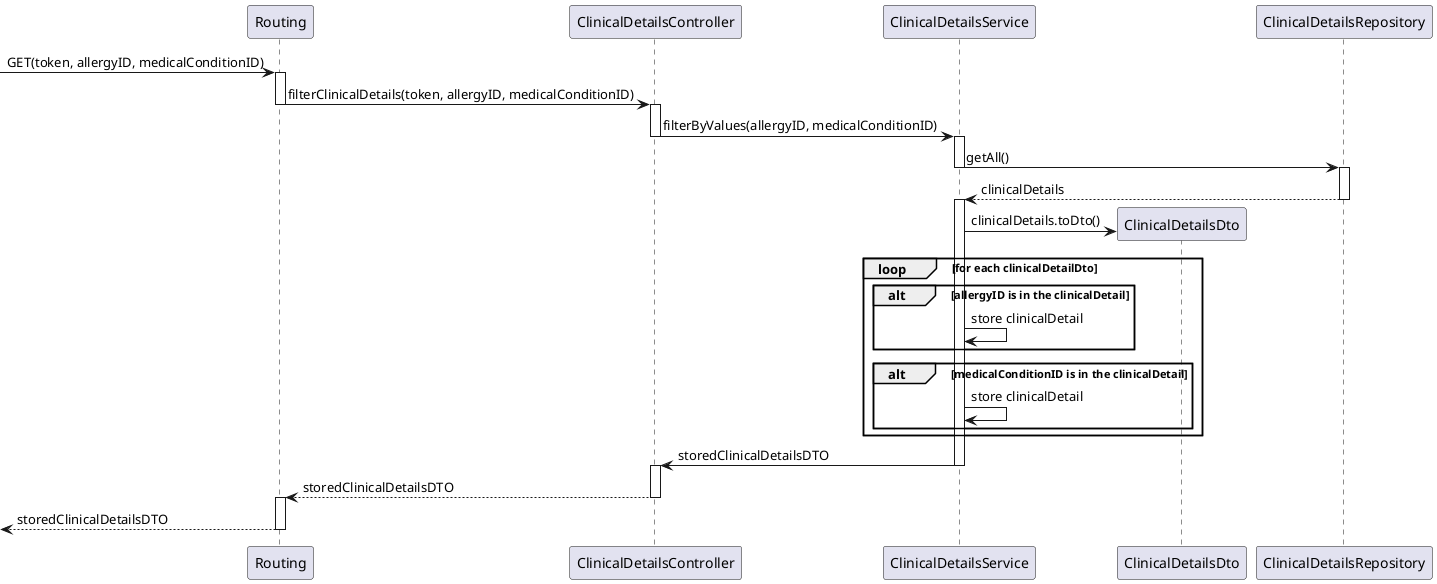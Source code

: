 @startuml

participant Routing
participant ClinicalDetailsController as ctrl
participant ClinicalDetailsService as svc
participant ClinicalDetailsDto as dto
participant ClinicalDetailsRepository as repo

-> Routing : GET(token, allergyID, medicalConditionID)
activate Routing
    Routing -> ctrl : filterClinicalDetails(token, allergyID, medicalConditionID)
deactivate Routing

activate ctrl
    ctrl -> svc : filterByValues(allergyID, medicalConditionID)
deactivate ctrl

activate svc
    svc -> repo : getAll()
deactivate svc

activate repo
    repo --> svc : clinicalDetails
deactivate repo

activate svc
    svc ->  dto** : clinicalDetails.toDto()

    loop for each clinicalDetailDto
        alt allergyID is in the clinicalDetail
            svc -> svc : store clinicalDetail
        end

        alt medicalConditionID is in the clinicalDetail
            svc -> svc : store clinicalDetail
        end
    end

    svc -> ctrl : storedClinicalDetailsDTO 
deactivate svc 

activate ctrl
    ctrl --> Routing : storedClinicalDetailsDTO
deactivate ctrl

activate Routing
    <--- Routing : storedClinicalDetailsDTO
deactivate Routing

@enduml